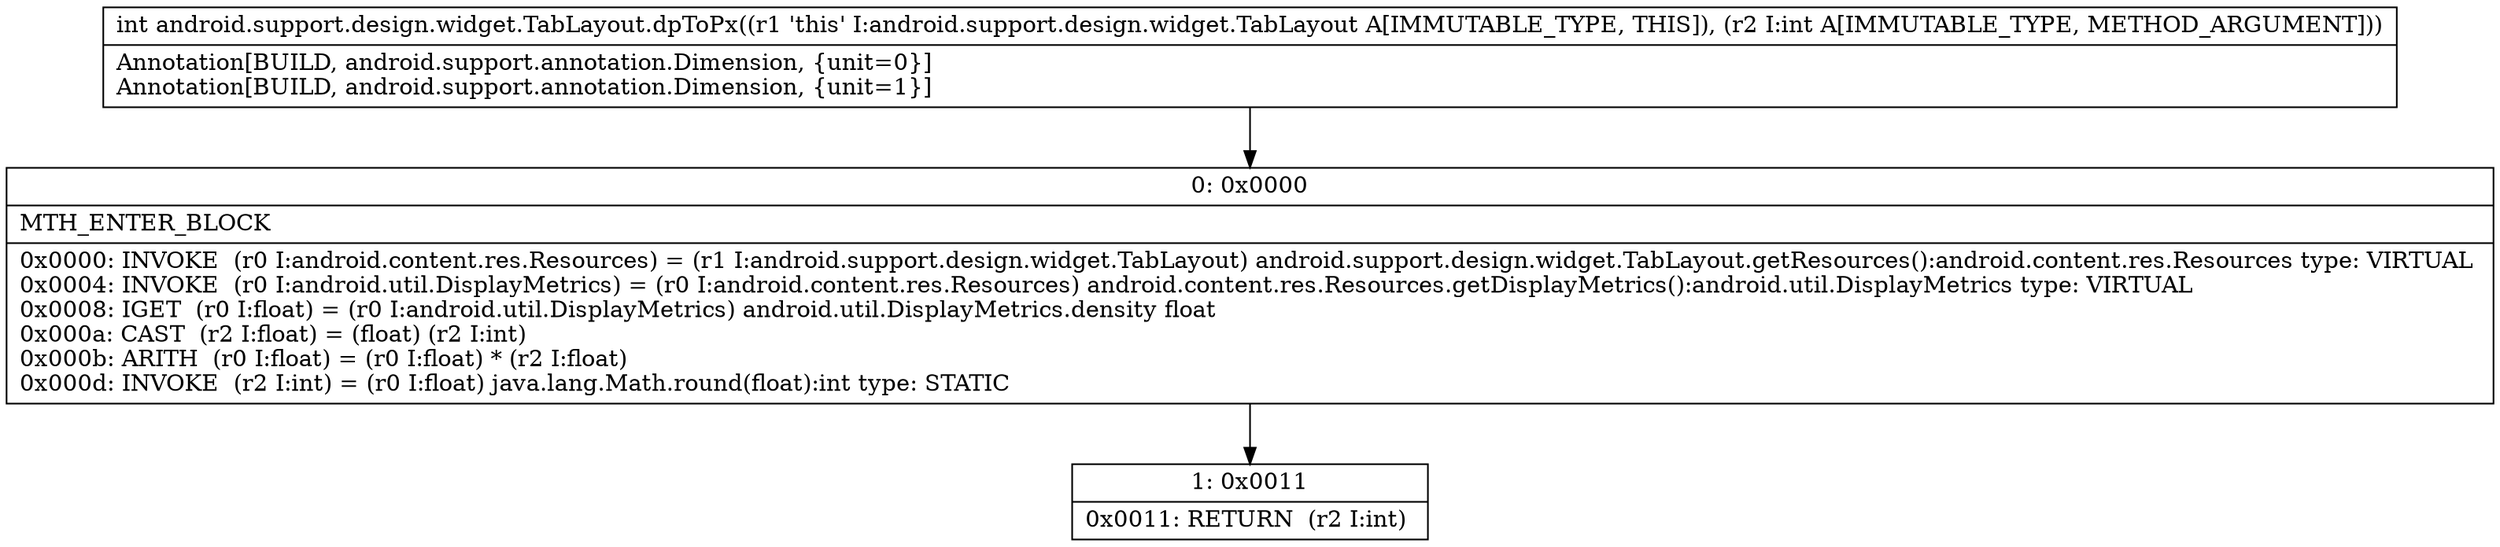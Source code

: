digraph "CFG forandroid.support.design.widget.TabLayout.dpToPx(I)I" {
Node_0 [shape=record,label="{0\:\ 0x0000|MTH_ENTER_BLOCK\l|0x0000: INVOKE  (r0 I:android.content.res.Resources) = (r1 I:android.support.design.widget.TabLayout) android.support.design.widget.TabLayout.getResources():android.content.res.Resources type: VIRTUAL \l0x0004: INVOKE  (r0 I:android.util.DisplayMetrics) = (r0 I:android.content.res.Resources) android.content.res.Resources.getDisplayMetrics():android.util.DisplayMetrics type: VIRTUAL \l0x0008: IGET  (r0 I:float) = (r0 I:android.util.DisplayMetrics) android.util.DisplayMetrics.density float \l0x000a: CAST  (r2 I:float) = (float) (r2 I:int) \l0x000b: ARITH  (r0 I:float) = (r0 I:float) * (r2 I:float) \l0x000d: INVOKE  (r2 I:int) = (r0 I:float) java.lang.Math.round(float):int type: STATIC \l}"];
Node_1 [shape=record,label="{1\:\ 0x0011|0x0011: RETURN  (r2 I:int) \l}"];
MethodNode[shape=record,label="{int android.support.design.widget.TabLayout.dpToPx((r1 'this' I:android.support.design.widget.TabLayout A[IMMUTABLE_TYPE, THIS]), (r2 I:int A[IMMUTABLE_TYPE, METHOD_ARGUMENT]))  | Annotation[BUILD, android.support.annotation.Dimension, \{unit=0\}]\lAnnotation[BUILD, android.support.annotation.Dimension, \{unit=1\}]\l}"];
MethodNode -> Node_0;
Node_0 -> Node_1;
}


